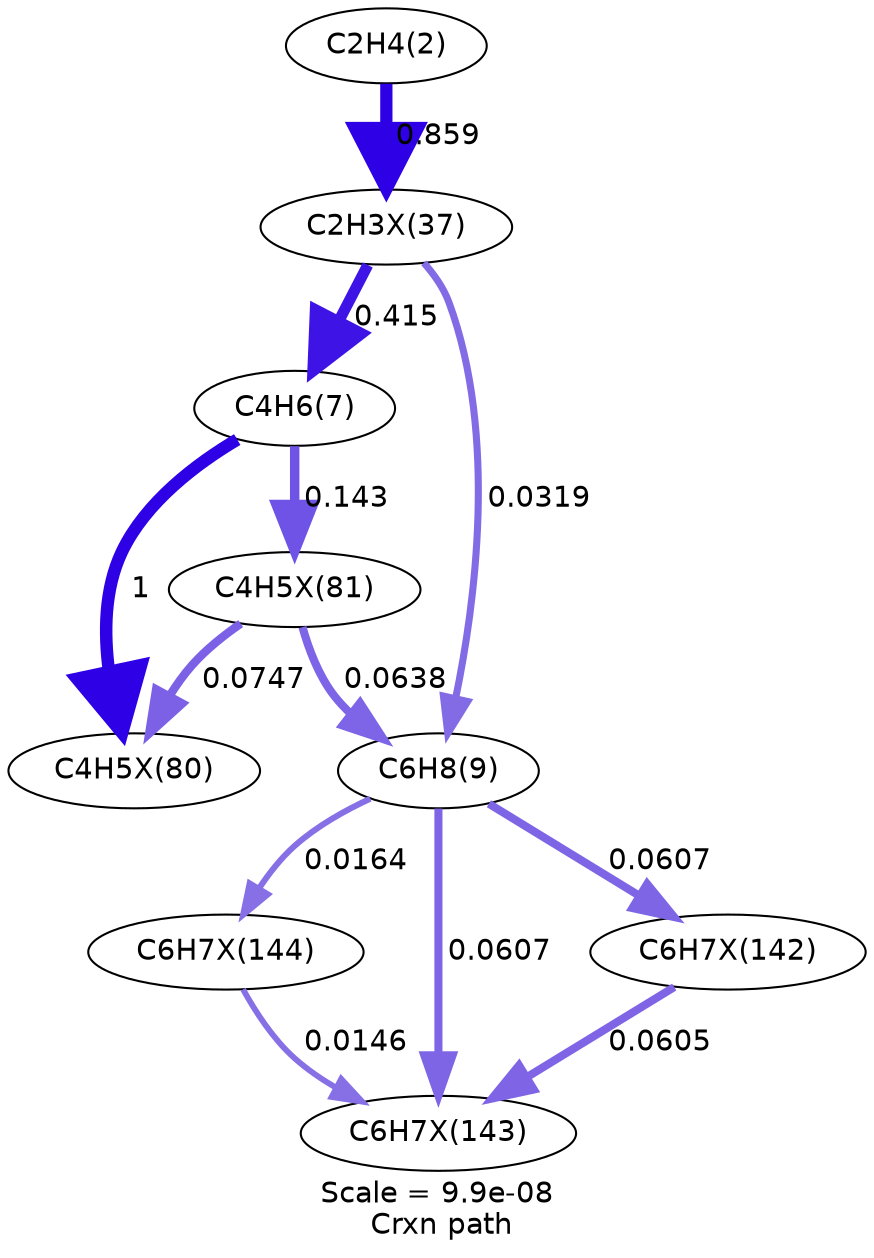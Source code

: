 digraph reaction_paths {
center=1;
s5 -> s44[fontname="Helvetica", style="setlinewidth(5.88)", arrowsize=2.94, color="0.7, 1.36, 0.9"
, label=" 0.859"];
s44 -> s8[fontname="Helvetica", style="setlinewidth(5.34)", arrowsize=2.67, color="0.7, 0.915, 0.9"
, label=" 0.415"];
s44 -> s9[fontname="Helvetica", style="setlinewidth(3.4)", arrowsize=1.7, color="0.7, 0.532, 0.9"
, label=" 0.0319"];
s8 -> s56[fontname="Helvetica", style="setlinewidth(4.53)", arrowsize=2.27, color="0.7, 0.643, 0.9"
, label=" 0.143"];
s8 -> s55[fontname="Helvetica", style="setlinewidth(6)", arrowsize=3, color="0.7, 1.5, 0.9"
, label=" 1"];
s56 -> s55[fontname="Helvetica", style="setlinewidth(4.04)", arrowsize=2.02, color="0.7, 0.575, 0.9"
, label=" 0.0747"];
s56 -> s9[fontname="Helvetica", style="setlinewidth(3.92)", arrowsize=1.96, color="0.7, 0.564, 0.9"
, label=" 0.0638"];
s9 -> s66[fontname="Helvetica", style="setlinewidth(2.9)", arrowsize=1.45, color="0.7, 0.516, 0.9"
, label=" 0.0164"];
s9 -> s65[fontname="Helvetica", style="setlinewidth(3.88)", arrowsize=1.94, color="0.7, 0.561, 0.9"
, label=" 0.0607"];
s9 -> s64[fontname="Helvetica", style="setlinewidth(3.88)", arrowsize=1.94, color="0.7, 0.561, 0.9"
, label=" 0.0607"];
s66 -> s65[fontname="Helvetica", style="setlinewidth(2.81)", arrowsize=1.4, color="0.7, 0.515, 0.9"
, label=" 0.0146"];
s64 -> s65[fontname="Helvetica", style="setlinewidth(3.88)", arrowsize=1.94, color="0.7, 0.56, 0.9"
, label=" 0.0605"];
s5 [ fontname="Helvetica", label="C2H4(2)"];
s8 [ fontname="Helvetica", label="C4H6(7)"];
s9 [ fontname="Helvetica", label="C6H8(9)"];
s44 [ fontname="Helvetica", label="C2H3X(37)"];
s55 [ fontname="Helvetica", label="C4H5X(80)"];
s56 [ fontname="Helvetica", label="C4H5X(81)"];
s64 [ fontname="Helvetica", label="C6H7X(142)"];
s65 [ fontname="Helvetica", label="C6H7X(143)"];
s66 [ fontname="Helvetica", label="C6H7X(144)"];
 label = "Scale = 9.9e-08\l Crxn path";
 fontname = "Helvetica";
}
